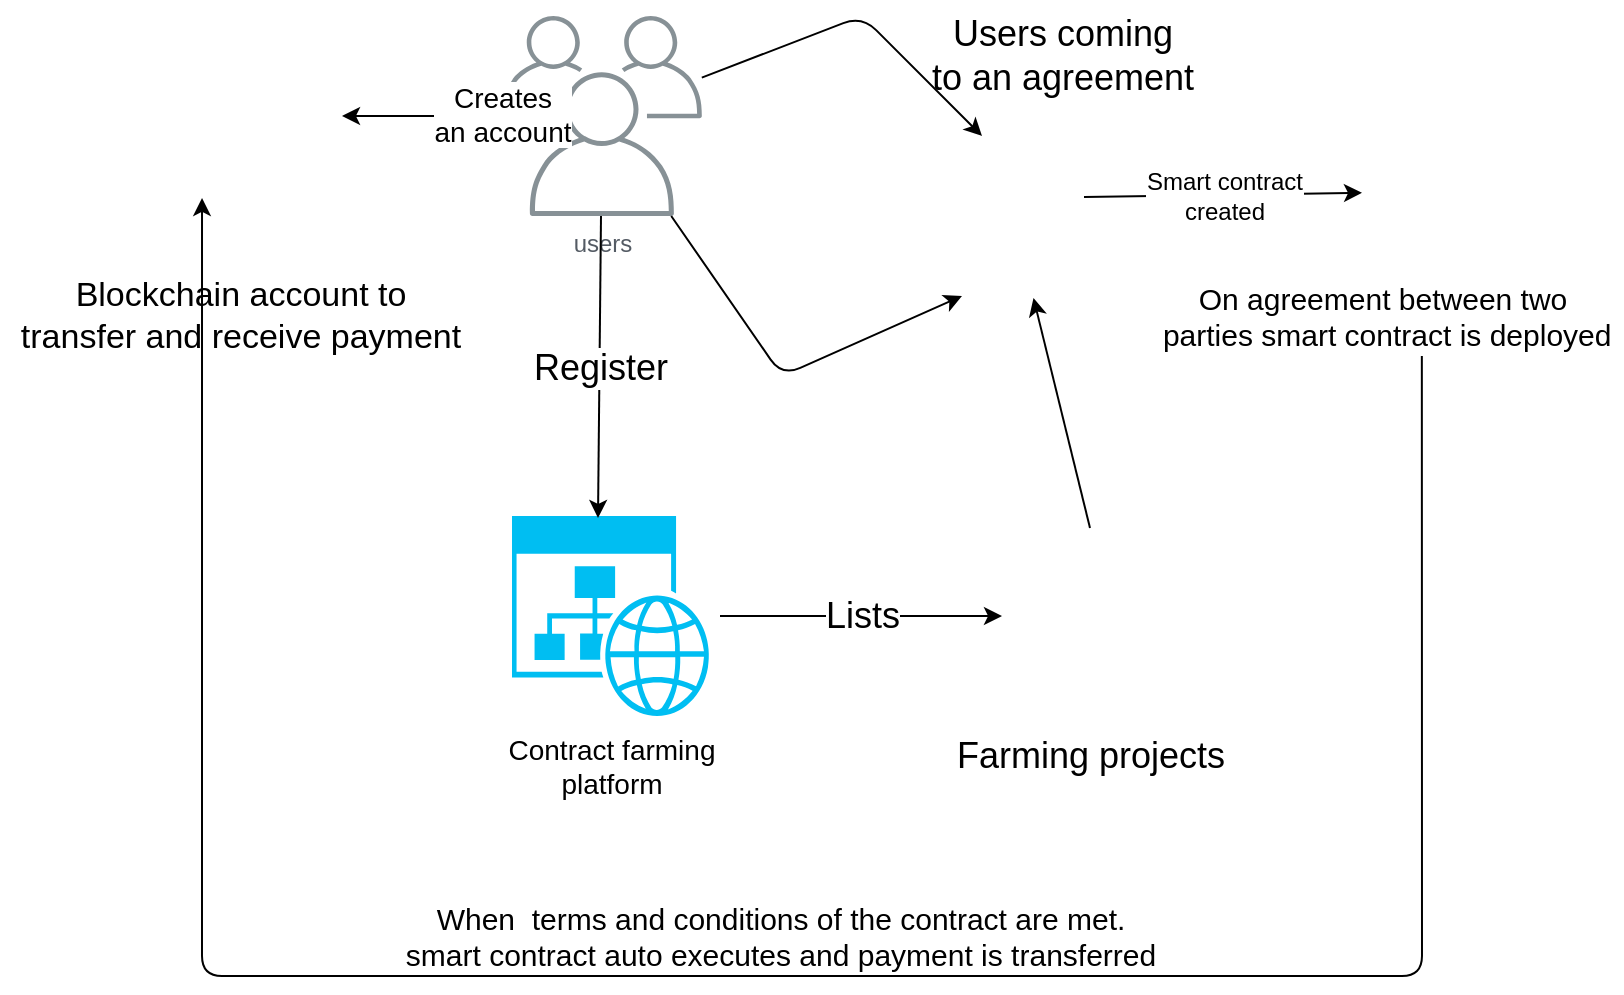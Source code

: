 <mxfile version="14.0.4" type="github">
  <diagram id="C5RBs43oDa-KdzZeNtuy" name="Page-1">
    <mxGraphModel dx="1769" dy="557" grid="1" gridSize="10" guides="1" tooltips="1" connect="1" arrows="1" fold="1" page="1" pageScale="1" pageWidth="827" pageHeight="1169" math="0" shadow="0">
      <root>
        <mxCell id="WIyWlLk6GJQsqaUBKTNV-0" />
        <mxCell id="WIyWlLk6GJQsqaUBKTNV-1" parent="WIyWlLk6GJQsqaUBKTNV-0" />
        <mxCell id="Jc2oNlS0T8JRmYuU1pHI-4" value="users" style="outlineConnect=0;gradientColor=none;fontColor=#545B64;strokeColor=none;fillColor=#879196;dashed=0;verticalLabelPosition=bottom;verticalAlign=top;align=center;html=1;fontSize=12;fontStyle=0;aspect=fixed;shape=mxgraph.aws4.illustration_users;pointerEvents=1" vertex="1" parent="WIyWlLk6GJQsqaUBKTNV-1">
          <mxGeometry x="40" y="40" width="100" height="100" as="geometry" />
        </mxCell>
        <mxCell id="Jc2oNlS0T8JRmYuU1pHI-5" value="" style="endArrow=classic;html=1;" edge="1" parent="WIyWlLk6GJQsqaUBKTNV-1">
          <mxGeometry relative="1" as="geometry">
            <mxPoint x="20" y="90" as="sourcePoint" />
            <mxPoint x="-40" y="90" as="targetPoint" />
          </mxGeometry>
        </mxCell>
        <mxCell id="Jc2oNlS0T8JRmYuU1pHI-6" value="&lt;font style=&quot;font-size: 14px&quot;&gt;Creates &lt;br&gt;an account&lt;/font&gt;" style="edgeLabel;resizable=0;html=1;align=center;verticalAlign=middle;" connectable="0" vertex="1" parent="Jc2oNlS0T8JRmYuU1pHI-5">
          <mxGeometry relative="1" as="geometry">
            <mxPoint x="49.9" y="-1.14" as="offset" />
          </mxGeometry>
        </mxCell>
        <mxCell id="Jc2oNlS0T8JRmYuU1pHI-13" value="&lt;font style=&quot;font-size: 17px&quot;&gt;Blockchain account to &lt;br&gt;transfer and receive payment&lt;/font&gt;" style="text;html=1;align=center;verticalAlign=middle;resizable=0;points=[];autosize=1;" vertex="1" parent="WIyWlLk6GJQsqaUBKTNV-1">
          <mxGeometry x="-211.0" y="170" width="240" height="40" as="geometry" />
        </mxCell>
        <mxCell id="Jc2oNlS0T8JRmYuU1pHI-16" value="" style="group" vertex="1" connectable="0" parent="WIyWlLk6GJQsqaUBKTNV-1">
          <mxGeometry x="-160.0" y="40" width="118" height="116" as="geometry" />
        </mxCell>
        <mxCell id="Jc2oNlS0T8JRmYuU1pHI-9" value="" style="shape=image;html=1;verticalAlign=top;verticalLabelPosition=bottom;labelBackgroundColor=#ffffff;imageAspect=0;aspect=fixed;image=https://cdn4.iconfinder.com/data/icons/48-bubbles/48/07.Wallet-128.png" vertex="1" parent="Jc2oNlS0T8JRmYuU1pHI-16">
          <mxGeometry x="17" y="8" width="84" height="84" as="geometry" />
        </mxCell>
        <mxCell id="Jc2oNlS0T8JRmYuU1pHI-10" value="" style="shape=image;html=1;verticalAlign=top;verticalLabelPosition=bottom;labelBackgroundColor=#ffffff;imageAspect=0;aspect=fixed;image=https://cdn4.iconfinder.com/data/icons/cryptocoins/227/BTC-128.png" vertex="1" parent="Jc2oNlS0T8JRmYuU1pHI-16">
          <mxGeometry x="80" width="38" height="38" as="geometry" />
        </mxCell>
        <mxCell id="Jc2oNlS0T8JRmYuU1pHI-11" value="" style="shape=image;html=1;verticalAlign=top;verticalLabelPosition=bottom;labelBackgroundColor=#ffffff;imageAspect=0;aspect=fixed;image=https://cdn4.iconfinder.com/data/icons/cryptocurrency-8/512/template_line-06-128.png" vertex="1" parent="Jc2oNlS0T8JRmYuU1pHI-16">
          <mxGeometry x="80" y="40" width="38" height="38" as="geometry" />
        </mxCell>
        <mxCell id="Jc2oNlS0T8JRmYuU1pHI-12" value="" style="shape=image;html=1;verticalAlign=top;verticalLabelPosition=bottom;labelBackgroundColor=#ffffff;imageAspect=0;aspect=fixed;image=https://cdn4.iconfinder.com/data/icons/cryptocurrency-8/512/template_line-01-128.png" vertex="1" parent="Jc2oNlS0T8JRmYuU1pHI-16">
          <mxGeometry x="80" y="78" width="38" height="38" as="geometry" />
        </mxCell>
        <mxCell id="Jc2oNlS0T8JRmYuU1pHI-17" value="" style="verticalLabelPosition=bottom;html=1;verticalAlign=top;align=center;strokeColor=none;fillColor=#00BEF2;shape=mxgraph.azure.website_generic;pointerEvents=1;" vertex="1" parent="WIyWlLk6GJQsqaUBKTNV-1">
          <mxGeometry x="45" y="290" width="100" height="100" as="geometry" />
        </mxCell>
        <mxCell id="Jc2oNlS0T8JRmYuU1pHI-18" value="" style="endArrow=classic;html=1;entryX=0.43;entryY=0.01;entryDx=0;entryDy=0;entryPerimeter=0;" edge="1" parent="WIyWlLk6GJQsqaUBKTNV-1" source="Jc2oNlS0T8JRmYuU1pHI-4" target="Jc2oNlS0T8JRmYuU1pHI-17">
          <mxGeometry relative="1" as="geometry">
            <mxPoint x="83" y="160" as="sourcePoint" />
            <mxPoint x="460" y="270" as="targetPoint" />
          </mxGeometry>
        </mxCell>
        <mxCell id="Jc2oNlS0T8JRmYuU1pHI-19" value="&lt;font style=&quot;font-size: 18px&quot;&gt;Register&lt;/font&gt;" style="edgeLabel;resizable=0;html=1;align=center;verticalAlign=middle;" connectable="0" vertex="1" parent="Jc2oNlS0T8JRmYuU1pHI-18">
          <mxGeometry relative="1" as="geometry" />
        </mxCell>
        <mxCell id="Jc2oNlS0T8JRmYuU1pHI-21" value="Contract farming platform" style="text;html=1;strokeColor=none;fillColor=none;align=center;verticalAlign=middle;whiteSpace=wrap;rounded=0;fontSize=14;" vertex="1" parent="WIyWlLk6GJQsqaUBKTNV-1">
          <mxGeometry x="40" y="400" width="110" height="30" as="geometry" />
        </mxCell>
        <mxCell id="Jc2oNlS0T8JRmYuU1pHI-22" value="" style="shape=image;html=1;verticalAlign=top;verticalLabelPosition=bottom;labelBackgroundColor=#ffffff;imageAspect=0;aspect=fixed;image=https://cdn2.iconfinder.com/data/icons/japan-flat-2/340/farm_rice_field_agriculture_plant_harvest_food-128.png" vertex="1" parent="WIyWlLk6GJQsqaUBKTNV-1">
          <mxGeometry x="290" y="296" width="88" height="88" as="geometry" />
        </mxCell>
        <mxCell id="Jc2oNlS0T8JRmYuU1pHI-23" value="&lt;font style=&quot;font-size: 18px&quot;&gt;Farming projects&lt;/font&gt;" style="text;html=1;align=center;verticalAlign=middle;resizable=0;points=[];autosize=1;" vertex="1" parent="WIyWlLk6GJQsqaUBKTNV-1">
          <mxGeometry x="259" y="400" width="150" height="20" as="geometry" />
        </mxCell>
        <mxCell id="Jc2oNlS0T8JRmYuU1pHI-24" value="" style="endArrow=classic;html=1;fontSize=14;exitX=1;exitY=0.5;exitDx=0;exitDy=0;" edge="1" parent="WIyWlLk6GJQsqaUBKTNV-1" source="Jc2oNlS0T8JRmYuU1pHI-30" target="Jc2oNlS0T8JRmYuU1pHI-33">
          <mxGeometry relative="1" as="geometry">
            <mxPoint x="450" y="280" as="sourcePoint" />
            <mxPoint x="440" y="131" as="targetPoint" />
          </mxGeometry>
        </mxCell>
        <mxCell id="Jc2oNlS0T8JRmYuU1pHI-25" value="&lt;font style=&quot;font-size: 12px&quot;&gt;Smart contract &lt;br&gt;created&lt;/font&gt;" style="edgeLabel;resizable=0;html=1;align=center;verticalAlign=middle;" connectable="0" vertex="1" parent="Jc2oNlS0T8JRmYuU1pHI-24">
          <mxGeometry relative="1" as="geometry" />
        </mxCell>
        <mxCell id="Jc2oNlS0T8JRmYuU1pHI-26" value="" style="endArrow=classic;html=1;fontSize=14;entryX=0;entryY=0.5;entryDx=0;entryDy=0;" edge="1" parent="WIyWlLk6GJQsqaUBKTNV-1" target="Jc2oNlS0T8JRmYuU1pHI-22">
          <mxGeometry relative="1" as="geometry">
            <mxPoint x="149" y="340" as="sourcePoint" />
            <mxPoint x="490" y="210" as="targetPoint" />
          </mxGeometry>
        </mxCell>
        <mxCell id="Jc2oNlS0T8JRmYuU1pHI-27" value="&lt;font style=&quot;font-size: 18px&quot;&gt;Lists&lt;/font&gt;" style="edgeLabel;resizable=0;html=1;align=center;verticalAlign=middle;" connectable="0" vertex="1" parent="Jc2oNlS0T8JRmYuU1pHI-26">
          <mxGeometry relative="1" as="geometry" />
        </mxCell>
        <mxCell id="Jc2oNlS0T8JRmYuU1pHI-28" value="" style="endArrow=classic;html=1;fontSize=14;" edge="1" parent="WIyWlLk6GJQsqaUBKTNV-1" source="Jc2oNlS0T8JRmYuU1pHI-4">
          <mxGeometry width="50" height="50" relative="1" as="geometry">
            <mxPoint x="250" y="230" as="sourcePoint" />
            <mxPoint x="280" y="100" as="targetPoint" />
            <Array as="points">
              <mxPoint x="220" y="40" />
            </Array>
          </mxGeometry>
        </mxCell>
        <mxCell id="Jc2oNlS0T8JRmYuU1pHI-29" value="" style="endArrow=classic;html=1;fontSize=14;" edge="1" parent="WIyWlLk6GJQsqaUBKTNV-1" source="Jc2oNlS0T8JRmYuU1pHI-4">
          <mxGeometry width="50" height="50" relative="1" as="geometry">
            <mxPoint x="260" y="250" as="sourcePoint" />
            <mxPoint x="270" y="180" as="targetPoint" />
            <Array as="points">
              <mxPoint x="180" y="220" />
            </Array>
          </mxGeometry>
        </mxCell>
        <mxCell id="Jc2oNlS0T8JRmYuU1pHI-30" value="" style="shape=image;html=1;verticalAlign=top;verticalLabelPosition=bottom;labelBackgroundColor=#ffffff;imageAspect=0;aspect=fixed;image=https://cdn1.iconfinder.com/data/icons/business-and-finance-20/200/vector_65_12-128.png;fontSize=14;" vertex="1" parent="WIyWlLk6GJQsqaUBKTNV-1">
          <mxGeometry x="230" y="80" width="101" height="101" as="geometry" />
        </mxCell>
        <mxCell id="Jc2oNlS0T8JRmYuU1pHI-31" value="" style="endArrow=classic;html=1;fontSize=14;exitX=0.5;exitY=0;exitDx=0;exitDy=0;entryX=0.75;entryY=1;entryDx=0;entryDy=0;" edge="1" parent="WIyWlLk6GJQsqaUBKTNV-1" source="Jc2oNlS0T8JRmYuU1pHI-22" target="Jc2oNlS0T8JRmYuU1pHI-30">
          <mxGeometry width="50" height="50" relative="1" as="geometry">
            <mxPoint x="260" y="250" as="sourcePoint" />
            <mxPoint x="310" y="200" as="targetPoint" />
          </mxGeometry>
        </mxCell>
        <mxCell id="Jc2oNlS0T8JRmYuU1pHI-32" value="&lt;font style=&quot;font-size: 18px&quot;&gt;Users coming &lt;br&gt;to an agreement&lt;/font&gt;" style="text;html=1;align=center;verticalAlign=middle;resizable=0;points=[];autosize=1;fontSize=14;" vertex="1" parent="WIyWlLk6GJQsqaUBKTNV-1">
          <mxGeometry x="245" y="40" width="150" height="40" as="geometry" />
        </mxCell>
        <mxCell id="Jc2oNlS0T8JRmYuU1pHI-33" value="" style="shape=image;html=1;verticalAlign=top;verticalLabelPosition=bottom;labelBackgroundColor=#ffffff;imageAspect=0;aspect=fixed;image=https://cdn4.iconfinder.com/data/icons/success-filloutline/64/contract-agreement-document-pen-certification-128.png" vertex="1" parent="WIyWlLk6GJQsqaUBKTNV-1">
          <mxGeometry x="470" y="85.5" width="84.5" height="84.5" as="geometry" />
        </mxCell>
        <mxCell id="Jc2oNlS0T8JRmYuU1pHI-34" value="&lt;font style=&quot;font-size: 15px&quot;&gt;On agreement between two&lt;br&gt;&amp;nbsp;parties smart contract is deployed&lt;/font&gt;" style="text;html=1;align=center;verticalAlign=middle;resizable=0;points=[];autosize=1;fontSize=14;" vertex="1" parent="WIyWlLk6GJQsqaUBKTNV-1">
          <mxGeometry x="360" y="170" width="240" height="40" as="geometry" />
        </mxCell>
        <mxCell id="Jc2oNlS0T8JRmYuU1pHI-36" value="" style="endArrow=classic;html=1;fontSize=14;exitX=0.583;exitY=1;exitDx=0;exitDy=0;exitPerimeter=0;entryX=0.393;entryY=0.988;entryDx=0;entryDy=0;entryPerimeter=0;" edge="1" parent="WIyWlLk6GJQsqaUBKTNV-1" source="Jc2oNlS0T8JRmYuU1pHI-34" target="Jc2oNlS0T8JRmYuU1pHI-9">
          <mxGeometry width="50" height="50" relative="1" as="geometry">
            <mxPoint x="260" y="340" as="sourcePoint" />
            <mxPoint x="310" y="290" as="targetPoint" />
            <Array as="points">
              <mxPoint x="500" y="520" />
              <mxPoint x="-110" y="520" />
            </Array>
          </mxGeometry>
        </mxCell>
        <mxCell id="Jc2oNlS0T8JRmYuU1pHI-37" value="&lt;font style=&quot;font-size: 15px&quot;&gt;When&amp;nbsp; terms and conditions of the contract are met. smart contract auto executes and payment is transferred&lt;/font&gt;" style="text;html=1;strokeColor=none;fillColor=none;align=center;verticalAlign=middle;whiteSpace=wrap;rounded=0;fontSize=14;" vertex="1" parent="WIyWlLk6GJQsqaUBKTNV-1">
          <mxGeometry x="-11" y="490" width="381" height="20" as="geometry" />
        </mxCell>
      </root>
    </mxGraphModel>
  </diagram>
</mxfile>
